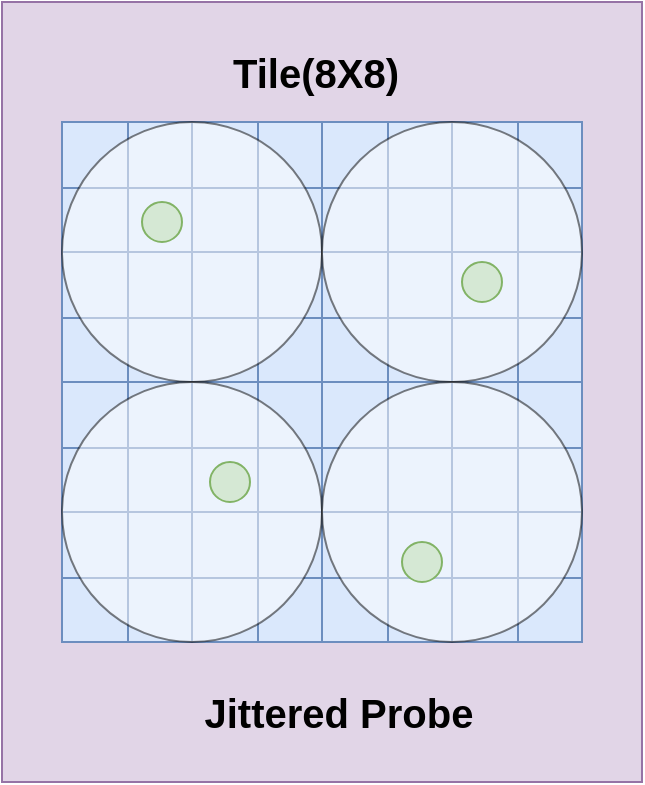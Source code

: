 <mxfile version="24.2.5" type="device">
  <diagram name="第 1 页" id="f2IaTn8hY0LGstJkgc5T">
    <mxGraphModel dx="2074" dy="1205" grid="1" gridSize="10" guides="1" tooltips="1" connect="1" arrows="1" fold="1" page="1" pageScale="1" pageWidth="827" pageHeight="1169" math="0" shadow="0">
      <root>
        <mxCell id="0" />
        <mxCell id="1" parent="0" />
        <mxCell id="xwYHXNzQOCbF4MfbJlyG-82" value="" style="rounded=0;whiteSpace=wrap;html=1;fillColor=#e1d5e7;strokeColor=#9673a6;" vertex="1" parent="1">
          <mxGeometry x="290" y="490" width="320" height="390" as="geometry" />
        </mxCell>
        <mxCell id="xwYHXNzQOCbF4MfbJlyG-1" value="" style="shape=table;startSize=0;container=1;collapsible=0;childLayout=tableLayout;fontSize=16;fillColor=#dae8fc;strokeColor=#6c8ebf;" vertex="1" parent="1">
          <mxGeometry x="320" y="550" width="260" height="260" as="geometry" />
        </mxCell>
        <mxCell id="xwYHXNzQOCbF4MfbJlyG-2" value="" style="shape=tableRow;horizontal=0;startSize=0;swimlaneHead=0;swimlaneBody=0;strokeColor=inherit;top=0;left=0;bottom=0;right=0;collapsible=0;dropTarget=0;fillColor=none;points=[[0,0.5],[1,0.5]];portConstraint=eastwest;fontSize=16;" vertex="1" parent="xwYHXNzQOCbF4MfbJlyG-1">
          <mxGeometry width="260" height="33" as="geometry" />
        </mxCell>
        <mxCell id="xwYHXNzQOCbF4MfbJlyG-3" value="" style="shape=partialRectangle;html=1;whiteSpace=wrap;connectable=0;strokeColor=inherit;overflow=hidden;fillColor=none;top=0;left=0;bottom=0;right=0;pointerEvents=1;fontSize=16;" vertex="1" parent="xwYHXNzQOCbF4MfbJlyG-2">
          <mxGeometry width="33" height="33" as="geometry">
            <mxRectangle width="33" height="33" as="alternateBounds" />
          </mxGeometry>
        </mxCell>
        <mxCell id="xwYHXNzQOCbF4MfbJlyG-4" value="" style="shape=partialRectangle;html=1;whiteSpace=wrap;connectable=0;strokeColor=inherit;overflow=hidden;fillColor=none;top=0;left=0;bottom=0;right=0;pointerEvents=1;fontSize=16;" vertex="1" parent="xwYHXNzQOCbF4MfbJlyG-2">
          <mxGeometry x="33" width="32" height="33" as="geometry">
            <mxRectangle width="32" height="33" as="alternateBounds" />
          </mxGeometry>
        </mxCell>
        <mxCell id="xwYHXNzQOCbF4MfbJlyG-5" value="" style="shape=partialRectangle;html=1;whiteSpace=wrap;connectable=0;strokeColor=inherit;overflow=hidden;fillColor=none;top=0;left=0;bottom=0;right=0;pointerEvents=1;fontSize=16;" vertex="1" parent="xwYHXNzQOCbF4MfbJlyG-2">
          <mxGeometry x="65" width="33" height="33" as="geometry">
            <mxRectangle width="33" height="33" as="alternateBounds" />
          </mxGeometry>
        </mxCell>
        <mxCell id="xwYHXNzQOCbF4MfbJlyG-14" style="shape=partialRectangle;html=1;whiteSpace=wrap;connectable=0;strokeColor=inherit;overflow=hidden;fillColor=none;top=0;left=0;bottom=0;right=0;pointerEvents=1;fontSize=16;" vertex="1" parent="xwYHXNzQOCbF4MfbJlyG-2">
          <mxGeometry x="98" width="32" height="33" as="geometry">
            <mxRectangle width="32" height="33" as="alternateBounds" />
          </mxGeometry>
        </mxCell>
        <mxCell id="xwYHXNzQOCbF4MfbJlyG-17" style="shape=partialRectangle;html=1;whiteSpace=wrap;connectable=0;strokeColor=inherit;overflow=hidden;fillColor=none;top=0;left=0;bottom=0;right=0;pointerEvents=1;fontSize=16;" vertex="1" parent="xwYHXNzQOCbF4MfbJlyG-2">
          <mxGeometry x="130" width="33" height="33" as="geometry">
            <mxRectangle width="33" height="33" as="alternateBounds" />
          </mxGeometry>
        </mxCell>
        <mxCell id="xwYHXNzQOCbF4MfbJlyG-20" style="shape=partialRectangle;html=1;whiteSpace=wrap;connectable=0;strokeColor=inherit;overflow=hidden;fillColor=none;top=0;left=0;bottom=0;right=0;pointerEvents=1;fontSize=16;" vertex="1" parent="xwYHXNzQOCbF4MfbJlyG-2">
          <mxGeometry x="163" width="32" height="33" as="geometry">
            <mxRectangle width="32" height="33" as="alternateBounds" />
          </mxGeometry>
        </mxCell>
        <mxCell id="xwYHXNzQOCbF4MfbJlyG-23" style="shape=partialRectangle;html=1;whiteSpace=wrap;connectable=0;strokeColor=inherit;overflow=hidden;fillColor=none;top=0;left=0;bottom=0;right=0;pointerEvents=1;fontSize=16;" vertex="1" parent="xwYHXNzQOCbF4MfbJlyG-2">
          <mxGeometry x="195" width="33" height="33" as="geometry">
            <mxRectangle width="33" height="33" as="alternateBounds" />
          </mxGeometry>
        </mxCell>
        <mxCell id="xwYHXNzQOCbF4MfbJlyG-26" style="shape=partialRectangle;html=1;whiteSpace=wrap;connectable=0;strokeColor=inherit;overflow=hidden;fillColor=none;top=0;left=0;bottom=0;right=0;pointerEvents=1;fontSize=16;" vertex="1" parent="xwYHXNzQOCbF4MfbJlyG-2">
          <mxGeometry x="228" width="32" height="33" as="geometry">
            <mxRectangle width="32" height="33" as="alternateBounds" />
          </mxGeometry>
        </mxCell>
        <mxCell id="xwYHXNzQOCbF4MfbJlyG-6" value="" style="shape=tableRow;horizontal=0;startSize=0;swimlaneHead=0;swimlaneBody=0;strokeColor=inherit;top=0;left=0;bottom=0;right=0;collapsible=0;dropTarget=0;fillColor=none;points=[[0,0.5],[1,0.5]];portConstraint=eastwest;fontSize=16;" vertex="1" parent="xwYHXNzQOCbF4MfbJlyG-1">
          <mxGeometry y="33" width="260" height="32" as="geometry" />
        </mxCell>
        <mxCell id="xwYHXNzQOCbF4MfbJlyG-7" value="" style="shape=partialRectangle;html=1;whiteSpace=wrap;connectable=0;strokeColor=inherit;overflow=hidden;fillColor=none;top=0;left=0;bottom=0;right=0;pointerEvents=1;fontSize=16;" vertex="1" parent="xwYHXNzQOCbF4MfbJlyG-6">
          <mxGeometry width="33" height="32" as="geometry">
            <mxRectangle width="33" height="32" as="alternateBounds" />
          </mxGeometry>
        </mxCell>
        <mxCell id="xwYHXNzQOCbF4MfbJlyG-8" value="" style="shape=partialRectangle;html=1;whiteSpace=wrap;connectable=0;strokeColor=inherit;overflow=hidden;fillColor=none;top=0;left=0;bottom=0;right=0;pointerEvents=1;fontSize=16;" vertex="1" parent="xwYHXNzQOCbF4MfbJlyG-6">
          <mxGeometry x="33" width="32" height="32" as="geometry">
            <mxRectangle width="32" height="32" as="alternateBounds" />
          </mxGeometry>
        </mxCell>
        <mxCell id="xwYHXNzQOCbF4MfbJlyG-9" value="" style="shape=partialRectangle;html=1;whiteSpace=wrap;connectable=0;strokeColor=inherit;overflow=hidden;fillColor=none;top=0;left=0;bottom=0;right=0;pointerEvents=1;fontSize=16;" vertex="1" parent="xwYHXNzQOCbF4MfbJlyG-6">
          <mxGeometry x="65" width="33" height="32" as="geometry">
            <mxRectangle width="33" height="32" as="alternateBounds" />
          </mxGeometry>
        </mxCell>
        <mxCell id="xwYHXNzQOCbF4MfbJlyG-15" style="shape=partialRectangle;html=1;whiteSpace=wrap;connectable=0;strokeColor=inherit;overflow=hidden;fillColor=none;top=0;left=0;bottom=0;right=0;pointerEvents=1;fontSize=16;" vertex="1" parent="xwYHXNzQOCbF4MfbJlyG-6">
          <mxGeometry x="98" width="32" height="32" as="geometry">
            <mxRectangle width="32" height="32" as="alternateBounds" />
          </mxGeometry>
        </mxCell>
        <mxCell id="xwYHXNzQOCbF4MfbJlyG-18" style="shape=partialRectangle;html=1;whiteSpace=wrap;connectable=0;strokeColor=inherit;overflow=hidden;fillColor=none;top=0;left=0;bottom=0;right=0;pointerEvents=1;fontSize=16;" vertex="1" parent="xwYHXNzQOCbF4MfbJlyG-6">
          <mxGeometry x="130" width="33" height="32" as="geometry">
            <mxRectangle width="33" height="32" as="alternateBounds" />
          </mxGeometry>
        </mxCell>
        <mxCell id="xwYHXNzQOCbF4MfbJlyG-21" style="shape=partialRectangle;html=1;whiteSpace=wrap;connectable=0;strokeColor=inherit;overflow=hidden;fillColor=none;top=0;left=0;bottom=0;right=0;pointerEvents=1;fontSize=16;" vertex="1" parent="xwYHXNzQOCbF4MfbJlyG-6">
          <mxGeometry x="163" width="32" height="32" as="geometry">
            <mxRectangle width="32" height="32" as="alternateBounds" />
          </mxGeometry>
        </mxCell>
        <mxCell id="xwYHXNzQOCbF4MfbJlyG-24" style="shape=partialRectangle;html=1;whiteSpace=wrap;connectable=0;strokeColor=inherit;overflow=hidden;fillColor=none;top=0;left=0;bottom=0;right=0;pointerEvents=1;fontSize=16;" vertex="1" parent="xwYHXNzQOCbF4MfbJlyG-6">
          <mxGeometry x="195" width="33" height="32" as="geometry">
            <mxRectangle width="33" height="32" as="alternateBounds" />
          </mxGeometry>
        </mxCell>
        <mxCell id="xwYHXNzQOCbF4MfbJlyG-27" style="shape=partialRectangle;html=1;whiteSpace=wrap;connectable=0;strokeColor=inherit;overflow=hidden;fillColor=none;top=0;left=0;bottom=0;right=0;pointerEvents=1;fontSize=16;" vertex="1" parent="xwYHXNzQOCbF4MfbJlyG-6">
          <mxGeometry x="228" width="32" height="32" as="geometry">
            <mxRectangle width="32" height="32" as="alternateBounds" />
          </mxGeometry>
        </mxCell>
        <mxCell id="xwYHXNzQOCbF4MfbJlyG-10" value="" style="shape=tableRow;horizontal=0;startSize=0;swimlaneHead=0;swimlaneBody=0;strokeColor=inherit;top=0;left=0;bottom=0;right=0;collapsible=0;dropTarget=0;fillColor=none;points=[[0,0.5],[1,0.5]];portConstraint=eastwest;fontSize=16;" vertex="1" parent="xwYHXNzQOCbF4MfbJlyG-1">
          <mxGeometry y="65" width="260" height="33" as="geometry" />
        </mxCell>
        <mxCell id="xwYHXNzQOCbF4MfbJlyG-11" value="" style="shape=partialRectangle;html=1;whiteSpace=wrap;connectable=0;strokeColor=inherit;overflow=hidden;fillColor=none;top=0;left=0;bottom=0;right=0;pointerEvents=1;fontSize=16;" vertex="1" parent="xwYHXNzQOCbF4MfbJlyG-10">
          <mxGeometry width="33" height="33" as="geometry">
            <mxRectangle width="33" height="33" as="alternateBounds" />
          </mxGeometry>
        </mxCell>
        <mxCell id="xwYHXNzQOCbF4MfbJlyG-12" value="" style="shape=partialRectangle;html=1;whiteSpace=wrap;connectable=0;strokeColor=inherit;overflow=hidden;fillColor=none;top=0;left=0;bottom=0;right=0;pointerEvents=1;fontSize=16;" vertex="1" parent="xwYHXNzQOCbF4MfbJlyG-10">
          <mxGeometry x="33" width="32" height="33" as="geometry">
            <mxRectangle width="32" height="33" as="alternateBounds" />
          </mxGeometry>
        </mxCell>
        <mxCell id="xwYHXNzQOCbF4MfbJlyG-13" value="" style="shape=partialRectangle;html=1;whiteSpace=wrap;connectable=0;strokeColor=inherit;overflow=hidden;fillColor=none;top=0;left=0;bottom=0;right=0;pointerEvents=1;fontSize=16;" vertex="1" parent="xwYHXNzQOCbF4MfbJlyG-10">
          <mxGeometry x="65" width="33" height="33" as="geometry">
            <mxRectangle width="33" height="33" as="alternateBounds" />
          </mxGeometry>
        </mxCell>
        <mxCell id="xwYHXNzQOCbF4MfbJlyG-16" style="shape=partialRectangle;html=1;whiteSpace=wrap;connectable=0;strokeColor=inherit;overflow=hidden;fillColor=none;top=0;left=0;bottom=0;right=0;pointerEvents=1;fontSize=16;" vertex="1" parent="xwYHXNzQOCbF4MfbJlyG-10">
          <mxGeometry x="98" width="32" height="33" as="geometry">
            <mxRectangle width="32" height="33" as="alternateBounds" />
          </mxGeometry>
        </mxCell>
        <mxCell id="xwYHXNzQOCbF4MfbJlyG-19" style="shape=partialRectangle;html=1;whiteSpace=wrap;connectable=0;strokeColor=inherit;overflow=hidden;fillColor=none;top=0;left=0;bottom=0;right=0;pointerEvents=1;fontSize=16;" vertex="1" parent="xwYHXNzQOCbF4MfbJlyG-10">
          <mxGeometry x="130" width="33" height="33" as="geometry">
            <mxRectangle width="33" height="33" as="alternateBounds" />
          </mxGeometry>
        </mxCell>
        <mxCell id="xwYHXNzQOCbF4MfbJlyG-22" style="shape=partialRectangle;html=1;whiteSpace=wrap;connectable=0;strokeColor=inherit;overflow=hidden;fillColor=none;top=0;left=0;bottom=0;right=0;pointerEvents=1;fontSize=16;" vertex="1" parent="xwYHXNzQOCbF4MfbJlyG-10">
          <mxGeometry x="163" width="32" height="33" as="geometry">
            <mxRectangle width="32" height="33" as="alternateBounds" />
          </mxGeometry>
        </mxCell>
        <mxCell id="xwYHXNzQOCbF4MfbJlyG-25" style="shape=partialRectangle;html=1;whiteSpace=wrap;connectable=0;strokeColor=inherit;overflow=hidden;fillColor=none;top=0;left=0;bottom=0;right=0;pointerEvents=1;fontSize=16;" vertex="1" parent="xwYHXNzQOCbF4MfbJlyG-10">
          <mxGeometry x="195" width="33" height="33" as="geometry">
            <mxRectangle width="33" height="33" as="alternateBounds" />
          </mxGeometry>
        </mxCell>
        <mxCell id="xwYHXNzQOCbF4MfbJlyG-28" style="shape=partialRectangle;html=1;whiteSpace=wrap;connectable=0;strokeColor=inherit;overflow=hidden;fillColor=none;top=0;left=0;bottom=0;right=0;pointerEvents=1;fontSize=16;" vertex="1" parent="xwYHXNzQOCbF4MfbJlyG-10">
          <mxGeometry x="228" width="32" height="33" as="geometry">
            <mxRectangle width="32" height="33" as="alternateBounds" />
          </mxGeometry>
        </mxCell>
        <mxCell id="xwYHXNzQOCbF4MfbJlyG-29" style="shape=tableRow;horizontal=0;startSize=0;swimlaneHead=0;swimlaneBody=0;strokeColor=inherit;top=0;left=0;bottom=0;right=0;collapsible=0;dropTarget=0;fillColor=none;points=[[0,0.5],[1,0.5]];portConstraint=eastwest;fontSize=16;" vertex="1" parent="xwYHXNzQOCbF4MfbJlyG-1">
          <mxGeometry y="98" width="260" height="32" as="geometry" />
        </mxCell>
        <mxCell id="xwYHXNzQOCbF4MfbJlyG-30" style="shape=partialRectangle;html=1;whiteSpace=wrap;connectable=0;strokeColor=inherit;overflow=hidden;fillColor=none;top=0;left=0;bottom=0;right=0;pointerEvents=1;fontSize=16;" vertex="1" parent="xwYHXNzQOCbF4MfbJlyG-29">
          <mxGeometry width="33" height="32" as="geometry">
            <mxRectangle width="33" height="32" as="alternateBounds" />
          </mxGeometry>
        </mxCell>
        <mxCell id="xwYHXNzQOCbF4MfbJlyG-31" style="shape=partialRectangle;html=1;whiteSpace=wrap;connectable=0;strokeColor=inherit;overflow=hidden;fillColor=none;top=0;left=0;bottom=0;right=0;pointerEvents=1;fontSize=16;" vertex="1" parent="xwYHXNzQOCbF4MfbJlyG-29">
          <mxGeometry x="33" width="32" height="32" as="geometry">
            <mxRectangle width="32" height="32" as="alternateBounds" />
          </mxGeometry>
        </mxCell>
        <mxCell id="xwYHXNzQOCbF4MfbJlyG-32" style="shape=partialRectangle;html=1;whiteSpace=wrap;connectable=0;strokeColor=inherit;overflow=hidden;fillColor=none;top=0;left=0;bottom=0;right=0;pointerEvents=1;fontSize=16;" vertex="1" parent="xwYHXNzQOCbF4MfbJlyG-29">
          <mxGeometry x="65" width="33" height="32" as="geometry">
            <mxRectangle width="33" height="32" as="alternateBounds" />
          </mxGeometry>
        </mxCell>
        <mxCell id="xwYHXNzQOCbF4MfbJlyG-33" style="shape=partialRectangle;html=1;whiteSpace=wrap;connectable=0;strokeColor=inherit;overflow=hidden;fillColor=none;top=0;left=0;bottom=0;right=0;pointerEvents=1;fontSize=16;" vertex="1" parent="xwYHXNzQOCbF4MfbJlyG-29">
          <mxGeometry x="98" width="32" height="32" as="geometry">
            <mxRectangle width="32" height="32" as="alternateBounds" />
          </mxGeometry>
        </mxCell>
        <mxCell id="xwYHXNzQOCbF4MfbJlyG-34" style="shape=partialRectangle;html=1;whiteSpace=wrap;connectable=0;strokeColor=inherit;overflow=hidden;fillColor=none;top=0;left=0;bottom=0;right=0;pointerEvents=1;fontSize=16;" vertex="1" parent="xwYHXNzQOCbF4MfbJlyG-29">
          <mxGeometry x="130" width="33" height="32" as="geometry">
            <mxRectangle width="33" height="32" as="alternateBounds" />
          </mxGeometry>
        </mxCell>
        <mxCell id="xwYHXNzQOCbF4MfbJlyG-35" style="shape=partialRectangle;html=1;whiteSpace=wrap;connectable=0;strokeColor=inherit;overflow=hidden;fillColor=none;top=0;left=0;bottom=0;right=0;pointerEvents=1;fontSize=16;" vertex="1" parent="xwYHXNzQOCbF4MfbJlyG-29">
          <mxGeometry x="163" width="32" height="32" as="geometry">
            <mxRectangle width="32" height="32" as="alternateBounds" />
          </mxGeometry>
        </mxCell>
        <mxCell id="xwYHXNzQOCbF4MfbJlyG-36" style="shape=partialRectangle;html=1;whiteSpace=wrap;connectable=0;strokeColor=inherit;overflow=hidden;fillColor=none;top=0;left=0;bottom=0;right=0;pointerEvents=1;fontSize=16;" vertex="1" parent="xwYHXNzQOCbF4MfbJlyG-29">
          <mxGeometry x="195" width="33" height="32" as="geometry">
            <mxRectangle width="33" height="32" as="alternateBounds" />
          </mxGeometry>
        </mxCell>
        <mxCell id="xwYHXNzQOCbF4MfbJlyG-37" style="shape=partialRectangle;html=1;whiteSpace=wrap;connectable=0;strokeColor=inherit;overflow=hidden;fillColor=none;top=0;left=0;bottom=0;right=0;pointerEvents=1;fontSize=16;" vertex="1" parent="xwYHXNzQOCbF4MfbJlyG-29">
          <mxGeometry x="228" width="32" height="32" as="geometry">
            <mxRectangle width="32" height="32" as="alternateBounds" />
          </mxGeometry>
        </mxCell>
        <mxCell id="xwYHXNzQOCbF4MfbJlyG-38" style="shape=tableRow;horizontal=0;startSize=0;swimlaneHead=0;swimlaneBody=0;strokeColor=inherit;top=0;left=0;bottom=0;right=0;collapsible=0;dropTarget=0;fillColor=none;points=[[0,0.5],[1,0.5]];portConstraint=eastwest;fontSize=16;" vertex="1" parent="xwYHXNzQOCbF4MfbJlyG-1">
          <mxGeometry y="130" width="260" height="33" as="geometry" />
        </mxCell>
        <mxCell id="xwYHXNzQOCbF4MfbJlyG-39" style="shape=partialRectangle;html=1;whiteSpace=wrap;connectable=0;strokeColor=inherit;overflow=hidden;fillColor=none;top=0;left=0;bottom=0;right=0;pointerEvents=1;fontSize=16;" vertex="1" parent="xwYHXNzQOCbF4MfbJlyG-38">
          <mxGeometry width="33" height="33" as="geometry">
            <mxRectangle width="33" height="33" as="alternateBounds" />
          </mxGeometry>
        </mxCell>
        <mxCell id="xwYHXNzQOCbF4MfbJlyG-40" style="shape=partialRectangle;html=1;whiteSpace=wrap;connectable=0;strokeColor=inherit;overflow=hidden;fillColor=none;top=0;left=0;bottom=0;right=0;pointerEvents=1;fontSize=16;" vertex="1" parent="xwYHXNzQOCbF4MfbJlyG-38">
          <mxGeometry x="33" width="32" height="33" as="geometry">
            <mxRectangle width="32" height="33" as="alternateBounds" />
          </mxGeometry>
        </mxCell>
        <mxCell id="xwYHXNzQOCbF4MfbJlyG-41" style="shape=partialRectangle;html=1;whiteSpace=wrap;connectable=0;strokeColor=inherit;overflow=hidden;fillColor=none;top=0;left=0;bottom=0;right=0;pointerEvents=1;fontSize=16;" vertex="1" parent="xwYHXNzQOCbF4MfbJlyG-38">
          <mxGeometry x="65" width="33" height="33" as="geometry">
            <mxRectangle width="33" height="33" as="alternateBounds" />
          </mxGeometry>
        </mxCell>
        <mxCell id="xwYHXNzQOCbF4MfbJlyG-42" style="shape=partialRectangle;html=1;whiteSpace=wrap;connectable=0;strokeColor=inherit;overflow=hidden;fillColor=none;top=0;left=0;bottom=0;right=0;pointerEvents=1;fontSize=16;" vertex="1" parent="xwYHXNzQOCbF4MfbJlyG-38">
          <mxGeometry x="98" width="32" height="33" as="geometry">
            <mxRectangle width="32" height="33" as="alternateBounds" />
          </mxGeometry>
        </mxCell>
        <mxCell id="xwYHXNzQOCbF4MfbJlyG-43" style="shape=partialRectangle;html=1;whiteSpace=wrap;connectable=0;strokeColor=inherit;overflow=hidden;fillColor=none;top=0;left=0;bottom=0;right=0;pointerEvents=1;fontSize=16;" vertex="1" parent="xwYHXNzQOCbF4MfbJlyG-38">
          <mxGeometry x="130" width="33" height="33" as="geometry">
            <mxRectangle width="33" height="33" as="alternateBounds" />
          </mxGeometry>
        </mxCell>
        <mxCell id="xwYHXNzQOCbF4MfbJlyG-44" style="shape=partialRectangle;html=1;whiteSpace=wrap;connectable=0;strokeColor=inherit;overflow=hidden;fillColor=none;top=0;left=0;bottom=0;right=0;pointerEvents=1;fontSize=16;" vertex="1" parent="xwYHXNzQOCbF4MfbJlyG-38">
          <mxGeometry x="163" width="32" height="33" as="geometry">
            <mxRectangle width="32" height="33" as="alternateBounds" />
          </mxGeometry>
        </mxCell>
        <mxCell id="xwYHXNzQOCbF4MfbJlyG-45" style="shape=partialRectangle;html=1;whiteSpace=wrap;connectable=0;strokeColor=inherit;overflow=hidden;fillColor=none;top=0;left=0;bottom=0;right=0;pointerEvents=1;fontSize=16;" vertex="1" parent="xwYHXNzQOCbF4MfbJlyG-38">
          <mxGeometry x="195" width="33" height="33" as="geometry">
            <mxRectangle width="33" height="33" as="alternateBounds" />
          </mxGeometry>
        </mxCell>
        <mxCell id="xwYHXNzQOCbF4MfbJlyG-46" style="shape=partialRectangle;html=1;whiteSpace=wrap;connectable=0;strokeColor=inherit;overflow=hidden;fillColor=none;top=0;left=0;bottom=0;right=0;pointerEvents=1;fontSize=16;" vertex="1" parent="xwYHXNzQOCbF4MfbJlyG-38">
          <mxGeometry x="228" width="32" height="33" as="geometry">
            <mxRectangle width="32" height="33" as="alternateBounds" />
          </mxGeometry>
        </mxCell>
        <mxCell id="xwYHXNzQOCbF4MfbJlyG-47" style="shape=tableRow;horizontal=0;startSize=0;swimlaneHead=0;swimlaneBody=0;strokeColor=inherit;top=0;left=0;bottom=0;right=0;collapsible=0;dropTarget=0;fillColor=none;points=[[0,0.5],[1,0.5]];portConstraint=eastwest;fontSize=16;" vertex="1" parent="xwYHXNzQOCbF4MfbJlyG-1">
          <mxGeometry y="163" width="260" height="32" as="geometry" />
        </mxCell>
        <mxCell id="xwYHXNzQOCbF4MfbJlyG-48" style="shape=partialRectangle;html=1;whiteSpace=wrap;connectable=0;strokeColor=inherit;overflow=hidden;fillColor=none;top=0;left=0;bottom=0;right=0;pointerEvents=1;fontSize=16;" vertex="1" parent="xwYHXNzQOCbF4MfbJlyG-47">
          <mxGeometry width="33" height="32" as="geometry">
            <mxRectangle width="33" height="32" as="alternateBounds" />
          </mxGeometry>
        </mxCell>
        <mxCell id="xwYHXNzQOCbF4MfbJlyG-49" style="shape=partialRectangle;html=1;whiteSpace=wrap;connectable=0;strokeColor=inherit;overflow=hidden;fillColor=none;top=0;left=0;bottom=0;right=0;pointerEvents=1;fontSize=16;" vertex="1" parent="xwYHXNzQOCbF4MfbJlyG-47">
          <mxGeometry x="33" width="32" height="32" as="geometry">
            <mxRectangle width="32" height="32" as="alternateBounds" />
          </mxGeometry>
        </mxCell>
        <mxCell id="xwYHXNzQOCbF4MfbJlyG-50" style="shape=partialRectangle;html=1;whiteSpace=wrap;connectable=0;strokeColor=inherit;overflow=hidden;fillColor=none;top=0;left=0;bottom=0;right=0;pointerEvents=1;fontSize=16;" vertex="1" parent="xwYHXNzQOCbF4MfbJlyG-47">
          <mxGeometry x="65" width="33" height="32" as="geometry">
            <mxRectangle width="33" height="32" as="alternateBounds" />
          </mxGeometry>
        </mxCell>
        <mxCell id="xwYHXNzQOCbF4MfbJlyG-51" style="shape=partialRectangle;html=1;whiteSpace=wrap;connectable=0;strokeColor=inherit;overflow=hidden;fillColor=none;top=0;left=0;bottom=0;right=0;pointerEvents=1;fontSize=16;" vertex="1" parent="xwYHXNzQOCbF4MfbJlyG-47">
          <mxGeometry x="98" width="32" height="32" as="geometry">
            <mxRectangle width="32" height="32" as="alternateBounds" />
          </mxGeometry>
        </mxCell>
        <mxCell id="xwYHXNzQOCbF4MfbJlyG-52" style="shape=partialRectangle;html=1;whiteSpace=wrap;connectable=0;strokeColor=inherit;overflow=hidden;fillColor=none;top=0;left=0;bottom=0;right=0;pointerEvents=1;fontSize=16;" vertex="1" parent="xwYHXNzQOCbF4MfbJlyG-47">
          <mxGeometry x="130" width="33" height="32" as="geometry">
            <mxRectangle width="33" height="32" as="alternateBounds" />
          </mxGeometry>
        </mxCell>
        <mxCell id="xwYHXNzQOCbF4MfbJlyG-53" style="shape=partialRectangle;html=1;whiteSpace=wrap;connectable=0;strokeColor=inherit;overflow=hidden;fillColor=none;top=0;left=0;bottom=0;right=0;pointerEvents=1;fontSize=16;" vertex="1" parent="xwYHXNzQOCbF4MfbJlyG-47">
          <mxGeometry x="163" width="32" height="32" as="geometry">
            <mxRectangle width="32" height="32" as="alternateBounds" />
          </mxGeometry>
        </mxCell>
        <mxCell id="xwYHXNzQOCbF4MfbJlyG-54" style="shape=partialRectangle;html=1;whiteSpace=wrap;connectable=0;strokeColor=inherit;overflow=hidden;fillColor=none;top=0;left=0;bottom=0;right=0;pointerEvents=1;fontSize=16;" vertex="1" parent="xwYHXNzQOCbF4MfbJlyG-47">
          <mxGeometry x="195" width="33" height="32" as="geometry">
            <mxRectangle width="33" height="32" as="alternateBounds" />
          </mxGeometry>
        </mxCell>
        <mxCell id="xwYHXNzQOCbF4MfbJlyG-55" style="shape=partialRectangle;html=1;whiteSpace=wrap;connectable=0;strokeColor=inherit;overflow=hidden;fillColor=none;top=0;left=0;bottom=0;right=0;pointerEvents=1;fontSize=16;" vertex="1" parent="xwYHXNzQOCbF4MfbJlyG-47">
          <mxGeometry x="228" width="32" height="32" as="geometry">
            <mxRectangle width="32" height="32" as="alternateBounds" />
          </mxGeometry>
        </mxCell>
        <mxCell id="xwYHXNzQOCbF4MfbJlyG-56" style="shape=tableRow;horizontal=0;startSize=0;swimlaneHead=0;swimlaneBody=0;strokeColor=inherit;top=0;left=0;bottom=0;right=0;collapsible=0;dropTarget=0;fillColor=none;points=[[0,0.5],[1,0.5]];portConstraint=eastwest;fontSize=16;" vertex="1" parent="xwYHXNzQOCbF4MfbJlyG-1">
          <mxGeometry y="195" width="260" height="33" as="geometry" />
        </mxCell>
        <mxCell id="xwYHXNzQOCbF4MfbJlyG-57" style="shape=partialRectangle;html=1;whiteSpace=wrap;connectable=0;strokeColor=inherit;overflow=hidden;fillColor=none;top=0;left=0;bottom=0;right=0;pointerEvents=1;fontSize=16;" vertex="1" parent="xwYHXNzQOCbF4MfbJlyG-56">
          <mxGeometry width="33" height="33" as="geometry">
            <mxRectangle width="33" height="33" as="alternateBounds" />
          </mxGeometry>
        </mxCell>
        <mxCell id="xwYHXNzQOCbF4MfbJlyG-58" style="shape=partialRectangle;html=1;whiteSpace=wrap;connectable=0;strokeColor=inherit;overflow=hidden;fillColor=none;top=0;left=0;bottom=0;right=0;pointerEvents=1;fontSize=16;" vertex="1" parent="xwYHXNzQOCbF4MfbJlyG-56">
          <mxGeometry x="33" width="32" height="33" as="geometry">
            <mxRectangle width="32" height="33" as="alternateBounds" />
          </mxGeometry>
        </mxCell>
        <mxCell id="xwYHXNzQOCbF4MfbJlyG-59" style="shape=partialRectangle;html=1;whiteSpace=wrap;connectable=0;strokeColor=inherit;overflow=hidden;fillColor=none;top=0;left=0;bottom=0;right=0;pointerEvents=1;fontSize=16;" vertex="1" parent="xwYHXNzQOCbF4MfbJlyG-56">
          <mxGeometry x="65" width="33" height="33" as="geometry">
            <mxRectangle width="33" height="33" as="alternateBounds" />
          </mxGeometry>
        </mxCell>
        <mxCell id="xwYHXNzQOCbF4MfbJlyG-60" style="shape=partialRectangle;html=1;whiteSpace=wrap;connectable=0;strokeColor=inherit;overflow=hidden;fillColor=none;top=0;left=0;bottom=0;right=0;pointerEvents=1;fontSize=16;" vertex="1" parent="xwYHXNzQOCbF4MfbJlyG-56">
          <mxGeometry x="98" width="32" height="33" as="geometry">
            <mxRectangle width="32" height="33" as="alternateBounds" />
          </mxGeometry>
        </mxCell>
        <mxCell id="xwYHXNzQOCbF4MfbJlyG-61" style="shape=partialRectangle;html=1;whiteSpace=wrap;connectable=0;strokeColor=inherit;overflow=hidden;fillColor=none;top=0;left=0;bottom=0;right=0;pointerEvents=1;fontSize=16;" vertex="1" parent="xwYHXNzQOCbF4MfbJlyG-56">
          <mxGeometry x="130" width="33" height="33" as="geometry">
            <mxRectangle width="33" height="33" as="alternateBounds" />
          </mxGeometry>
        </mxCell>
        <mxCell id="xwYHXNzQOCbF4MfbJlyG-62" style="shape=partialRectangle;html=1;whiteSpace=wrap;connectable=0;strokeColor=inherit;overflow=hidden;fillColor=none;top=0;left=0;bottom=0;right=0;pointerEvents=1;fontSize=16;" vertex="1" parent="xwYHXNzQOCbF4MfbJlyG-56">
          <mxGeometry x="163" width="32" height="33" as="geometry">
            <mxRectangle width="32" height="33" as="alternateBounds" />
          </mxGeometry>
        </mxCell>
        <mxCell id="xwYHXNzQOCbF4MfbJlyG-63" style="shape=partialRectangle;html=1;whiteSpace=wrap;connectable=0;strokeColor=inherit;overflow=hidden;fillColor=none;top=0;left=0;bottom=0;right=0;pointerEvents=1;fontSize=16;" vertex="1" parent="xwYHXNzQOCbF4MfbJlyG-56">
          <mxGeometry x="195" width="33" height="33" as="geometry">
            <mxRectangle width="33" height="33" as="alternateBounds" />
          </mxGeometry>
        </mxCell>
        <mxCell id="xwYHXNzQOCbF4MfbJlyG-64" style="shape=partialRectangle;html=1;whiteSpace=wrap;connectable=0;strokeColor=inherit;overflow=hidden;fillColor=none;top=0;left=0;bottom=0;right=0;pointerEvents=1;fontSize=16;" vertex="1" parent="xwYHXNzQOCbF4MfbJlyG-56">
          <mxGeometry x="228" width="32" height="33" as="geometry">
            <mxRectangle width="32" height="33" as="alternateBounds" />
          </mxGeometry>
        </mxCell>
        <mxCell id="xwYHXNzQOCbF4MfbJlyG-65" style="shape=tableRow;horizontal=0;startSize=0;swimlaneHead=0;swimlaneBody=0;strokeColor=inherit;top=0;left=0;bottom=0;right=0;collapsible=0;dropTarget=0;fillColor=none;points=[[0,0.5],[1,0.5]];portConstraint=eastwest;fontSize=16;" vertex="1" parent="xwYHXNzQOCbF4MfbJlyG-1">
          <mxGeometry y="228" width="260" height="32" as="geometry" />
        </mxCell>
        <mxCell id="xwYHXNzQOCbF4MfbJlyG-66" style="shape=partialRectangle;html=1;whiteSpace=wrap;connectable=0;strokeColor=inherit;overflow=hidden;fillColor=none;top=0;left=0;bottom=0;right=0;pointerEvents=1;fontSize=16;" vertex="1" parent="xwYHXNzQOCbF4MfbJlyG-65">
          <mxGeometry width="33" height="32" as="geometry">
            <mxRectangle width="33" height="32" as="alternateBounds" />
          </mxGeometry>
        </mxCell>
        <mxCell id="xwYHXNzQOCbF4MfbJlyG-67" style="shape=partialRectangle;html=1;whiteSpace=wrap;connectable=0;strokeColor=inherit;overflow=hidden;fillColor=none;top=0;left=0;bottom=0;right=0;pointerEvents=1;fontSize=16;" vertex="1" parent="xwYHXNzQOCbF4MfbJlyG-65">
          <mxGeometry x="33" width="32" height="32" as="geometry">
            <mxRectangle width="32" height="32" as="alternateBounds" />
          </mxGeometry>
        </mxCell>
        <mxCell id="xwYHXNzQOCbF4MfbJlyG-68" style="shape=partialRectangle;html=1;whiteSpace=wrap;connectable=0;strokeColor=inherit;overflow=hidden;fillColor=none;top=0;left=0;bottom=0;right=0;pointerEvents=1;fontSize=16;" vertex="1" parent="xwYHXNzQOCbF4MfbJlyG-65">
          <mxGeometry x="65" width="33" height="32" as="geometry">
            <mxRectangle width="33" height="32" as="alternateBounds" />
          </mxGeometry>
        </mxCell>
        <mxCell id="xwYHXNzQOCbF4MfbJlyG-69" style="shape=partialRectangle;html=1;whiteSpace=wrap;connectable=0;strokeColor=inherit;overflow=hidden;fillColor=none;top=0;left=0;bottom=0;right=0;pointerEvents=1;fontSize=16;" vertex="1" parent="xwYHXNzQOCbF4MfbJlyG-65">
          <mxGeometry x="98" width="32" height="32" as="geometry">
            <mxRectangle width="32" height="32" as="alternateBounds" />
          </mxGeometry>
        </mxCell>
        <mxCell id="xwYHXNzQOCbF4MfbJlyG-70" style="shape=partialRectangle;html=1;whiteSpace=wrap;connectable=0;strokeColor=inherit;overflow=hidden;fillColor=none;top=0;left=0;bottom=0;right=0;pointerEvents=1;fontSize=16;" vertex="1" parent="xwYHXNzQOCbF4MfbJlyG-65">
          <mxGeometry x="130" width="33" height="32" as="geometry">
            <mxRectangle width="33" height="32" as="alternateBounds" />
          </mxGeometry>
        </mxCell>
        <mxCell id="xwYHXNzQOCbF4MfbJlyG-71" style="shape=partialRectangle;html=1;whiteSpace=wrap;connectable=0;strokeColor=inherit;overflow=hidden;fillColor=none;top=0;left=0;bottom=0;right=0;pointerEvents=1;fontSize=16;" vertex="1" parent="xwYHXNzQOCbF4MfbJlyG-65">
          <mxGeometry x="163" width="32" height="32" as="geometry">
            <mxRectangle width="32" height="32" as="alternateBounds" />
          </mxGeometry>
        </mxCell>
        <mxCell id="xwYHXNzQOCbF4MfbJlyG-72" style="shape=partialRectangle;html=1;whiteSpace=wrap;connectable=0;strokeColor=inherit;overflow=hidden;fillColor=none;top=0;left=0;bottom=0;right=0;pointerEvents=1;fontSize=16;" vertex="1" parent="xwYHXNzQOCbF4MfbJlyG-65">
          <mxGeometry x="195" width="33" height="32" as="geometry">
            <mxRectangle width="33" height="32" as="alternateBounds" />
          </mxGeometry>
        </mxCell>
        <mxCell id="xwYHXNzQOCbF4MfbJlyG-73" style="shape=partialRectangle;html=1;whiteSpace=wrap;connectable=0;strokeColor=inherit;overflow=hidden;fillColor=none;top=0;left=0;bottom=0;right=0;pointerEvents=1;fontSize=16;" vertex="1" parent="xwYHXNzQOCbF4MfbJlyG-65">
          <mxGeometry x="228" width="32" height="32" as="geometry">
            <mxRectangle width="32" height="32" as="alternateBounds" />
          </mxGeometry>
        </mxCell>
        <mxCell id="xwYHXNzQOCbF4MfbJlyG-74" value="" style="ellipse;whiteSpace=wrap;html=1;aspect=fixed;opacity=50;" vertex="1" parent="1">
          <mxGeometry x="320" y="550" width="130" height="130" as="geometry" />
        </mxCell>
        <mxCell id="xwYHXNzQOCbF4MfbJlyG-75" value="" style="ellipse;whiteSpace=wrap;html=1;aspect=fixed;opacity=50;" vertex="1" parent="1">
          <mxGeometry x="450" y="550" width="130" height="130" as="geometry" />
        </mxCell>
        <mxCell id="xwYHXNzQOCbF4MfbJlyG-76" value="" style="ellipse;whiteSpace=wrap;html=1;aspect=fixed;opacity=50;" vertex="1" parent="1">
          <mxGeometry x="320" y="680" width="130" height="130" as="geometry" />
        </mxCell>
        <mxCell id="xwYHXNzQOCbF4MfbJlyG-77" value="" style="ellipse;whiteSpace=wrap;html=1;aspect=fixed;opacity=50;" vertex="1" parent="1">
          <mxGeometry x="450" y="680" width="130" height="130" as="geometry" />
        </mxCell>
        <mxCell id="xwYHXNzQOCbF4MfbJlyG-78" value="" style="ellipse;whiteSpace=wrap;html=1;aspect=fixed;fillColor=#d5e8d4;strokeColor=#82b366;" vertex="1" parent="1">
          <mxGeometry x="360" y="590" width="20" height="20" as="geometry" />
        </mxCell>
        <mxCell id="xwYHXNzQOCbF4MfbJlyG-79" value="" style="ellipse;whiteSpace=wrap;html=1;aspect=fixed;fillColor=#d5e8d4;strokeColor=#82b366;" vertex="1" parent="1">
          <mxGeometry x="520" y="620" width="20" height="20" as="geometry" />
        </mxCell>
        <mxCell id="xwYHXNzQOCbF4MfbJlyG-80" value="" style="ellipse;whiteSpace=wrap;html=1;aspect=fixed;fillColor=#d5e8d4;strokeColor=#82b366;" vertex="1" parent="1">
          <mxGeometry x="394" y="720" width="20" height="20" as="geometry" />
        </mxCell>
        <mxCell id="xwYHXNzQOCbF4MfbJlyG-81" value="" style="ellipse;whiteSpace=wrap;html=1;aspect=fixed;fillColor=#d5e8d4;strokeColor=#82b366;" vertex="1" parent="1">
          <mxGeometry x="490" y="760" width="20" height="20" as="geometry" />
        </mxCell>
        <mxCell id="xwYHXNzQOCbF4MfbJlyG-83" value="Tile(8X8)" style="text;html=1;align=center;verticalAlign=middle;whiteSpace=wrap;rounded=0;fontStyle=1;fontSize=20;" vertex="1" parent="1">
          <mxGeometry x="394" y="510" width="106" height="30" as="geometry" />
        </mxCell>
        <mxCell id="xwYHXNzQOCbF4MfbJlyG-84" value="Jittered Probe" style="text;html=1;align=center;verticalAlign=middle;whiteSpace=wrap;rounded=0;fontStyle=1;fontSize=20;" vertex="1" parent="1">
          <mxGeometry x="371.5" y="830" width="173" height="30" as="geometry" />
        </mxCell>
      </root>
    </mxGraphModel>
  </diagram>
</mxfile>
